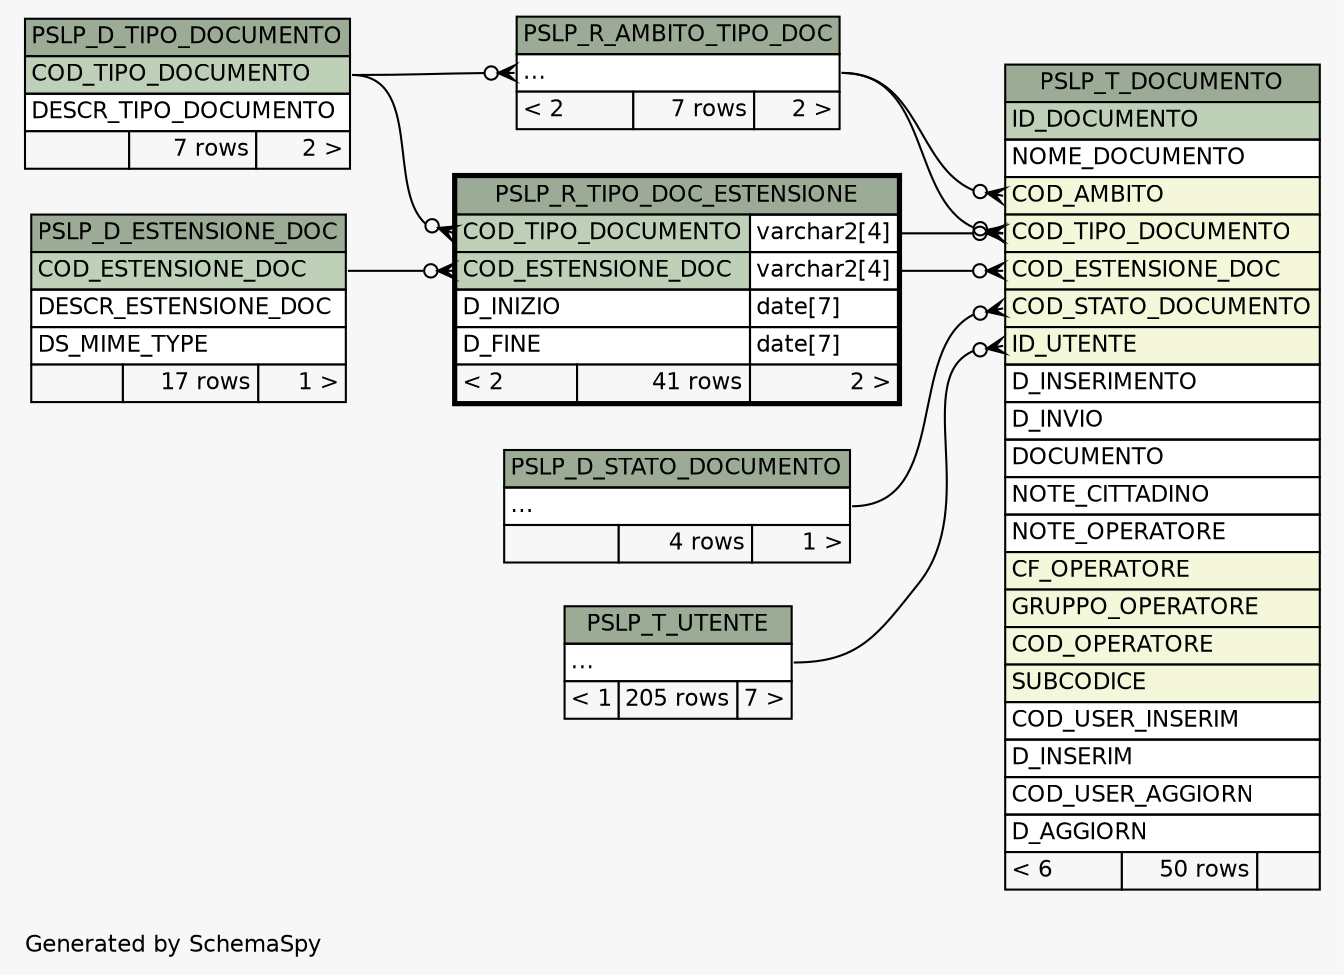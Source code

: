 // dot 2.38.0 on Windows 10 10.0
// SchemaSpy rev 590
digraph "twoDegreesRelationshipsDiagram" {
  graph [
    rankdir="RL"
    bgcolor="#f7f7f7"
    label="\nGenerated by SchemaSpy"
    labeljust="l"
    nodesep="0.18"
    ranksep="0.46"
    fontname="Helvetica"
    fontsize="11"
  ];
  node [
    fontname="Helvetica"
    fontsize="11"
    shape="plaintext"
  ];
  edge [
    arrowsize="0.8"
  ];
  "PSLP_R_AMBITO_TIPO_DOC":"elipses":w -> "PSLP_D_TIPO_DOCUMENTO":"COD_TIPO_DOCUMENTO":e [arrowhead=none dir=back arrowtail=crowodot];
  "PSLP_R_TIPO_DOC_ESTENSIONE":"COD_ESTENSIONE_DOC":w -> "PSLP_D_ESTENSIONE_DOC":"COD_ESTENSIONE_DOC":e [arrowhead=none dir=back arrowtail=crowodot];
  "PSLP_R_TIPO_DOC_ESTENSIONE":"COD_TIPO_DOCUMENTO":w -> "PSLP_D_TIPO_DOCUMENTO":"COD_TIPO_DOCUMENTO":e [arrowhead=none dir=back arrowtail=crowodot];
  "PSLP_T_DOCUMENTO":"COD_AMBITO":w -> "PSLP_R_AMBITO_TIPO_DOC":"elipses":e [arrowhead=none dir=back arrowtail=crowodot];
  "PSLP_T_DOCUMENTO":"COD_ESTENSIONE_DOC":w -> "PSLP_R_TIPO_DOC_ESTENSIONE":"COD_ESTENSIONE_DOC.type":e [arrowhead=none dir=back arrowtail=crowodot];
  "PSLP_T_DOCUMENTO":"COD_STATO_DOCUMENTO":w -> "PSLP_D_STATO_DOCUMENTO":"elipses":e [arrowhead=none dir=back arrowtail=crowodot];
  "PSLP_T_DOCUMENTO":"COD_TIPO_DOCUMENTO":w -> "PSLP_R_AMBITO_TIPO_DOC":"elipses":e [arrowhead=none dir=back arrowtail=crowodot];
  "PSLP_T_DOCUMENTO":"COD_TIPO_DOCUMENTO":w -> "PSLP_R_TIPO_DOC_ESTENSIONE":"COD_TIPO_DOCUMENTO.type":e [arrowhead=none dir=back arrowtail=crowodot];
  "PSLP_T_DOCUMENTO":"ID_UTENTE":w -> "PSLP_T_UTENTE":"elipses":e [arrowhead=none dir=back arrowtail=crowodot];
  "PSLP_D_ESTENSIONE_DOC" [
    label=<
    <TABLE BORDER="0" CELLBORDER="1" CELLSPACING="0" BGCOLOR="#ffffff">
      <TR><TD COLSPAN="3" BGCOLOR="#9bab96" ALIGN="CENTER">PSLP_D_ESTENSIONE_DOC</TD></TR>
      <TR><TD PORT="COD_ESTENSIONE_DOC" COLSPAN="3" BGCOLOR="#bed1b8" ALIGN="LEFT">COD_ESTENSIONE_DOC</TD></TR>
      <TR><TD PORT="DESCR_ESTENSIONE_DOC" COLSPAN="3" ALIGN="LEFT">DESCR_ESTENSIONE_DOC</TD></TR>
      <TR><TD PORT="DS_MIME_TYPE" COLSPAN="3" ALIGN="LEFT">DS_MIME_TYPE</TD></TR>
      <TR><TD ALIGN="LEFT" BGCOLOR="#f7f7f7">  </TD><TD ALIGN="RIGHT" BGCOLOR="#f7f7f7">17 rows</TD><TD ALIGN="RIGHT" BGCOLOR="#f7f7f7">1 &gt;</TD></TR>
    </TABLE>>
    URL="PSLP_D_ESTENSIONE_DOC.html"
    tooltip="PSLP_D_ESTENSIONE_DOC"
  ];
  "PSLP_D_STATO_DOCUMENTO" [
    label=<
    <TABLE BORDER="0" CELLBORDER="1" CELLSPACING="0" BGCOLOR="#ffffff">
      <TR><TD COLSPAN="3" BGCOLOR="#9bab96" ALIGN="CENTER">PSLP_D_STATO_DOCUMENTO</TD></TR>
      <TR><TD PORT="elipses" COLSPAN="3" ALIGN="LEFT">...</TD></TR>
      <TR><TD ALIGN="LEFT" BGCOLOR="#f7f7f7">  </TD><TD ALIGN="RIGHT" BGCOLOR="#f7f7f7">4 rows</TD><TD ALIGN="RIGHT" BGCOLOR="#f7f7f7">1 &gt;</TD></TR>
    </TABLE>>
    URL="PSLP_D_STATO_DOCUMENTO.html"
    tooltip="PSLP_D_STATO_DOCUMENTO"
  ];
  "PSLP_D_TIPO_DOCUMENTO" [
    label=<
    <TABLE BORDER="0" CELLBORDER="1" CELLSPACING="0" BGCOLOR="#ffffff">
      <TR><TD COLSPAN="3" BGCOLOR="#9bab96" ALIGN="CENTER">PSLP_D_TIPO_DOCUMENTO</TD></TR>
      <TR><TD PORT="COD_TIPO_DOCUMENTO" COLSPAN="3" BGCOLOR="#bed1b8" ALIGN="LEFT">COD_TIPO_DOCUMENTO</TD></TR>
      <TR><TD PORT="DESCR_TIPO_DOCUMENTO" COLSPAN="3" ALIGN="LEFT">DESCR_TIPO_DOCUMENTO</TD></TR>
      <TR><TD ALIGN="LEFT" BGCOLOR="#f7f7f7">  </TD><TD ALIGN="RIGHT" BGCOLOR="#f7f7f7">7 rows</TD><TD ALIGN="RIGHT" BGCOLOR="#f7f7f7">2 &gt;</TD></TR>
    </TABLE>>
    URL="PSLP_D_TIPO_DOCUMENTO.html"
    tooltip="PSLP_D_TIPO_DOCUMENTO"
  ];
  "PSLP_R_AMBITO_TIPO_DOC" [
    label=<
    <TABLE BORDER="0" CELLBORDER="1" CELLSPACING="0" BGCOLOR="#ffffff">
      <TR><TD COLSPAN="3" BGCOLOR="#9bab96" ALIGN="CENTER">PSLP_R_AMBITO_TIPO_DOC</TD></TR>
      <TR><TD PORT="elipses" COLSPAN="3" ALIGN="LEFT">...</TD></TR>
      <TR><TD ALIGN="LEFT" BGCOLOR="#f7f7f7">&lt; 2</TD><TD ALIGN="RIGHT" BGCOLOR="#f7f7f7">7 rows</TD><TD ALIGN="RIGHT" BGCOLOR="#f7f7f7">2 &gt;</TD></TR>
    </TABLE>>
    URL="PSLP_R_AMBITO_TIPO_DOC.html"
    tooltip="PSLP_R_AMBITO_TIPO_DOC"
  ];
  "PSLP_R_TIPO_DOC_ESTENSIONE" [
    label=<
    <TABLE BORDER="2" CELLBORDER="1" CELLSPACING="0" BGCOLOR="#ffffff">
      <TR><TD COLSPAN="3" BGCOLOR="#9bab96" ALIGN="CENTER">PSLP_R_TIPO_DOC_ESTENSIONE</TD></TR>
      <TR><TD PORT="COD_TIPO_DOCUMENTO" COLSPAN="2" BGCOLOR="#bed1b8" ALIGN="LEFT">COD_TIPO_DOCUMENTO</TD><TD PORT="COD_TIPO_DOCUMENTO.type" ALIGN="LEFT">varchar2[4]</TD></TR>
      <TR><TD PORT="COD_ESTENSIONE_DOC" COLSPAN="2" BGCOLOR="#bed1b8" ALIGN="LEFT">COD_ESTENSIONE_DOC</TD><TD PORT="COD_ESTENSIONE_DOC.type" ALIGN="LEFT">varchar2[4]</TD></TR>
      <TR><TD PORT="D_INIZIO" COLSPAN="2" ALIGN="LEFT">D_INIZIO</TD><TD PORT="D_INIZIO.type" ALIGN="LEFT">date[7]</TD></TR>
      <TR><TD PORT="D_FINE" COLSPAN="2" ALIGN="LEFT">D_FINE</TD><TD PORT="D_FINE.type" ALIGN="LEFT">date[7]</TD></TR>
      <TR><TD ALIGN="LEFT" BGCOLOR="#f7f7f7">&lt; 2</TD><TD ALIGN="RIGHT" BGCOLOR="#f7f7f7">41 rows</TD><TD ALIGN="RIGHT" BGCOLOR="#f7f7f7">2 &gt;</TD></TR>
    </TABLE>>
    URL="PSLP_R_TIPO_DOC_ESTENSIONE.html"
    tooltip="PSLP_R_TIPO_DOC_ESTENSIONE"
  ];
  "PSLP_T_DOCUMENTO" [
    label=<
    <TABLE BORDER="0" CELLBORDER="1" CELLSPACING="0" BGCOLOR="#ffffff">
      <TR><TD COLSPAN="3" BGCOLOR="#9bab96" ALIGN="CENTER">PSLP_T_DOCUMENTO</TD></TR>
      <TR><TD PORT="ID_DOCUMENTO" COLSPAN="3" BGCOLOR="#bed1b8" ALIGN="LEFT">ID_DOCUMENTO</TD></TR>
      <TR><TD PORT="NOME_DOCUMENTO" COLSPAN="3" ALIGN="LEFT">NOME_DOCUMENTO</TD></TR>
      <TR><TD PORT="COD_AMBITO" COLSPAN="3" BGCOLOR="#f4f7da" ALIGN="LEFT">COD_AMBITO</TD></TR>
      <TR><TD PORT="COD_TIPO_DOCUMENTO" COLSPAN="3" BGCOLOR="#f4f7da" ALIGN="LEFT">COD_TIPO_DOCUMENTO</TD></TR>
      <TR><TD PORT="COD_ESTENSIONE_DOC" COLSPAN="3" BGCOLOR="#f4f7da" ALIGN="LEFT">COD_ESTENSIONE_DOC</TD></TR>
      <TR><TD PORT="COD_STATO_DOCUMENTO" COLSPAN="3" BGCOLOR="#f4f7da" ALIGN="LEFT">COD_STATO_DOCUMENTO</TD></TR>
      <TR><TD PORT="ID_UTENTE" COLSPAN="3" BGCOLOR="#f4f7da" ALIGN="LEFT">ID_UTENTE</TD></TR>
      <TR><TD PORT="D_INSERIMENTO" COLSPAN="3" ALIGN="LEFT">D_INSERIMENTO</TD></TR>
      <TR><TD PORT="D_INVIO" COLSPAN="3" ALIGN="LEFT">D_INVIO</TD></TR>
      <TR><TD PORT="DOCUMENTO" COLSPAN="3" ALIGN="LEFT">DOCUMENTO</TD></TR>
      <TR><TD PORT="NOTE_CITTADINO" COLSPAN="3" ALIGN="LEFT">NOTE_CITTADINO</TD></TR>
      <TR><TD PORT="NOTE_OPERATORE" COLSPAN="3" ALIGN="LEFT">NOTE_OPERATORE</TD></TR>
      <TR><TD PORT="CF_OPERATORE" COLSPAN="3" BGCOLOR="#f4f7da" ALIGN="LEFT">CF_OPERATORE</TD></TR>
      <TR><TD PORT="GRUPPO_OPERATORE" COLSPAN="3" BGCOLOR="#f4f7da" ALIGN="LEFT">GRUPPO_OPERATORE</TD></TR>
      <TR><TD PORT="COD_OPERATORE" COLSPAN="3" BGCOLOR="#f4f7da" ALIGN="LEFT">COD_OPERATORE</TD></TR>
      <TR><TD PORT="SUBCODICE" COLSPAN="3" BGCOLOR="#f4f7da" ALIGN="LEFT">SUBCODICE</TD></TR>
      <TR><TD PORT="COD_USER_INSERIM" COLSPAN="3" ALIGN="LEFT">COD_USER_INSERIM</TD></TR>
      <TR><TD PORT="D_INSERIM" COLSPAN="3" ALIGN="LEFT">D_INSERIM</TD></TR>
      <TR><TD PORT="COD_USER_AGGIORN" COLSPAN="3" ALIGN="LEFT">COD_USER_AGGIORN</TD></TR>
      <TR><TD PORT="D_AGGIORN" COLSPAN="3" ALIGN="LEFT">D_AGGIORN</TD></TR>
      <TR><TD ALIGN="LEFT" BGCOLOR="#f7f7f7">&lt; 6</TD><TD ALIGN="RIGHT" BGCOLOR="#f7f7f7">50 rows</TD><TD ALIGN="RIGHT" BGCOLOR="#f7f7f7">  </TD></TR>
    </TABLE>>
    URL="PSLP_T_DOCUMENTO.html"
    tooltip="PSLP_T_DOCUMENTO"
  ];
  "PSLP_T_UTENTE" [
    label=<
    <TABLE BORDER="0" CELLBORDER="1" CELLSPACING="0" BGCOLOR="#ffffff">
      <TR><TD COLSPAN="3" BGCOLOR="#9bab96" ALIGN="CENTER">PSLP_T_UTENTE</TD></TR>
      <TR><TD PORT="elipses" COLSPAN="3" ALIGN="LEFT">...</TD></TR>
      <TR><TD ALIGN="LEFT" BGCOLOR="#f7f7f7">&lt; 1</TD><TD ALIGN="RIGHT" BGCOLOR="#f7f7f7">205 rows</TD><TD ALIGN="RIGHT" BGCOLOR="#f7f7f7">7 &gt;</TD></TR>
    </TABLE>>
    URL="PSLP_T_UTENTE.html"
    tooltip="PSLP_T_UTENTE"
  ];
}
